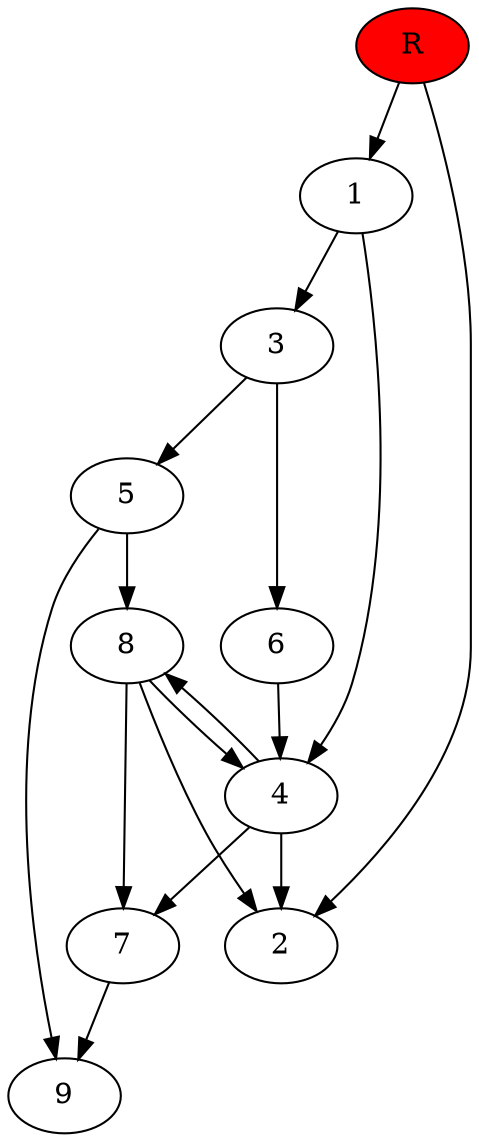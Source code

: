 digraph prb19439 {
	1
	2
	3
	4
	5
	6
	7
	8
	R [fillcolor="#ff0000" style=filled]
	1 -> 3
	1 -> 4
	3 -> 5
	3 -> 6
	4 -> 2
	4 -> 7
	4 -> 8
	5 -> 8
	5 -> 9
	6 -> 4
	7 -> 9
	8 -> 2
	8 -> 4
	8 -> 7
	R -> 1
	R -> 2
}
